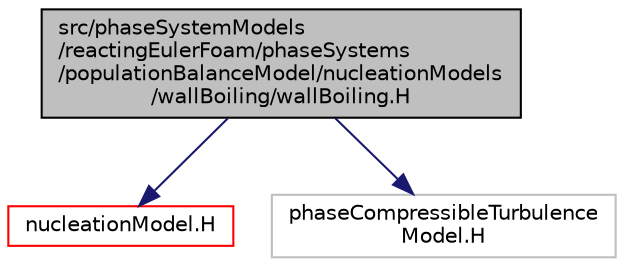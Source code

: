 digraph "src/phaseSystemModels/reactingEulerFoam/phaseSystems/populationBalanceModel/nucleationModels/wallBoiling/wallBoiling.H"
{
  bgcolor="transparent";
  edge [fontname="Helvetica",fontsize="10",labelfontname="Helvetica",labelfontsize="10"];
  node [fontname="Helvetica",fontsize="10",shape=record];
  Node1 [label="src/phaseSystemModels\l/reactingEulerFoam/phaseSystems\l/populationBalanceModel/nucleationModels\l/wallBoiling/wallBoiling.H",height=0.2,width=0.4,color="black", fillcolor="grey75", style="filled" fontcolor="black"];
  Node1 -> Node2 [color="midnightblue",fontsize="10",style="solid",fontname="Helvetica"];
  Node2 [label="nucleationModel.H",height=0.2,width=0.4,color="red",URL="$nucleationModel_8H.html"];
  Node1 -> Node3 [color="midnightblue",fontsize="10",style="solid",fontname="Helvetica"];
  Node3 [label="phaseCompressibleTurbulence\lModel.H",height=0.2,width=0.4,color="grey75"];
}
